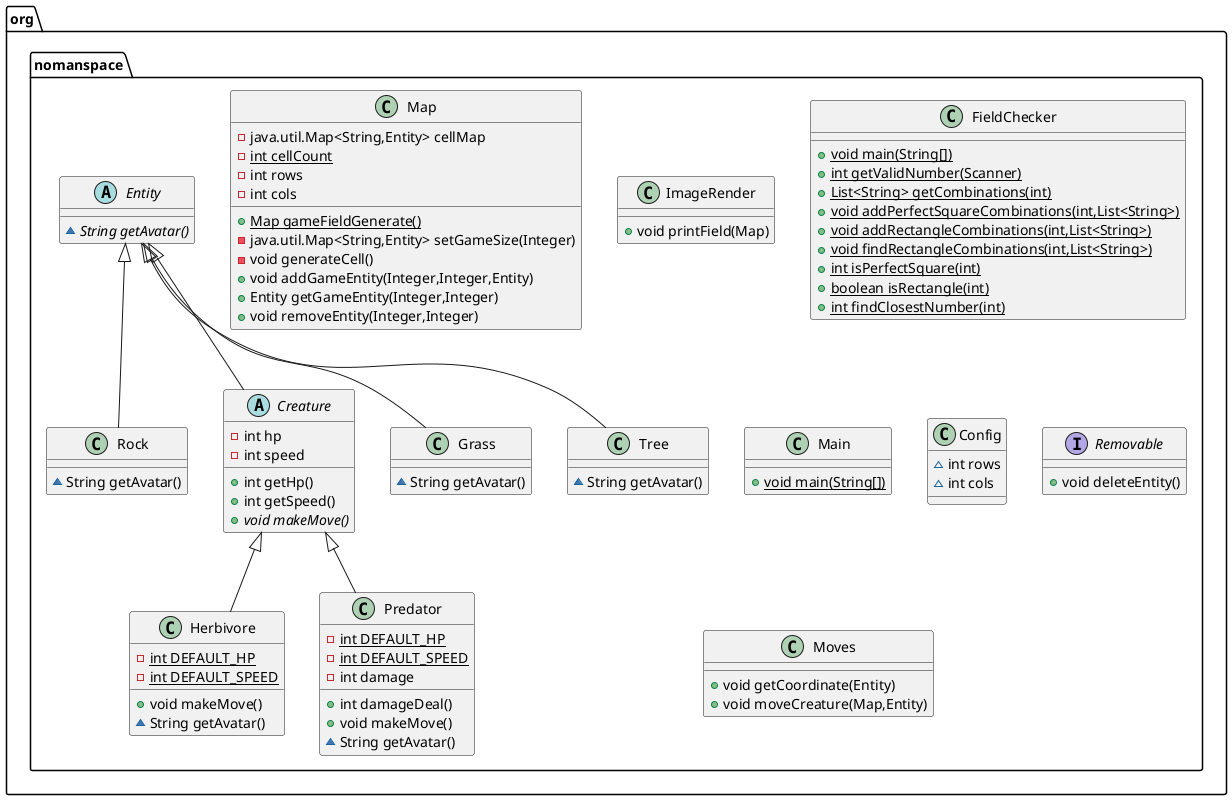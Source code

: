 @startuml
class org.nomanspace.Herbivore {
- {static} int DEFAULT_HP
- {static} int DEFAULT_SPEED
+ void makeMove()
~ String getAvatar()
}


class org.nomanspace.Rock {
~ String getAvatar()
}

abstract class org.nomanspace.Creature {
- int hp
- int speed
+ int getHp()
+ int getSpeed()
+ {abstract}void makeMove()
}


class org.nomanspace.Map {
- java.util.Map<String,Entity> cellMap
- {static} int cellCount
- int rows
- int cols
+ {static} Map gameFieldGenerate()
- java.util.Map<String,Entity> setGameSize(Integer)
- void generateCell()
+ void addGameEntity(Integer,Integer,Entity)
+ Entity getGameEntity(Integer,Integer)
+ void removeEntity(Integer,Integer)
}


class org.nomanspace.ImageRender {
+ void printField(Map)
}

abstract class org.nomanspace.Entity {
~ {abstract}String getAvatar()
}

class org.nomanspace.FieldChecker {
+ {static} void main(String[])
+ {static} int getValidNumber(Scanner)
+ {static} List<String> getCombinations(int)
+ {static} void addPerfectSquareCombinations(int,List<String>)
+ {static} void addRectangleCombinations(int,List<String>)
+ {static} void findRectangleCombinations(int,List<String>)
+ {static} int isPerfectSquare(int)
+ {static} boolean isRectangle(int)
+ {static} int findClosestNumber(int)
}

class org.nomanspace.Main {
+ {static} void main(String[])
}

class org.nomanspace.Grass {
~ String getAvatar()
}

class org.nomanspace.Config {
~ int rows
~ int cols
}

interface org.nomanspace.Removable {
+ void deleteEntity()
}

class org.nomanspace.Tree {
~ String getAvatar()
}

class org.nomanspace.Moves {
+ void getCoordinate(Entity)
+ void moveCreature(Map,Entity)
}

class org.nomanspace.Predator {
- {static} int DEFAULT_HP
- {static} int DEFAULT_SPEED
- int damage
+ int damageDeal()
+ void makeMove()
~ String getAvatar()
}




org.nomanspace.Creature <|-- org.nomanspace.Herbivore
org.nomanspace.Entity <|-- org.nomanspace.Rock
org.nomanspace.Entity <|-- org.nomanspace.Creature
org.nomanspace.Entity <|-- org.nomanspace.Grass
org.nomanspace.Entity <|-- org.nomanspace.Tree
org.nomanspace.Creature <|-- org.nomanspace.Predator
@enduml